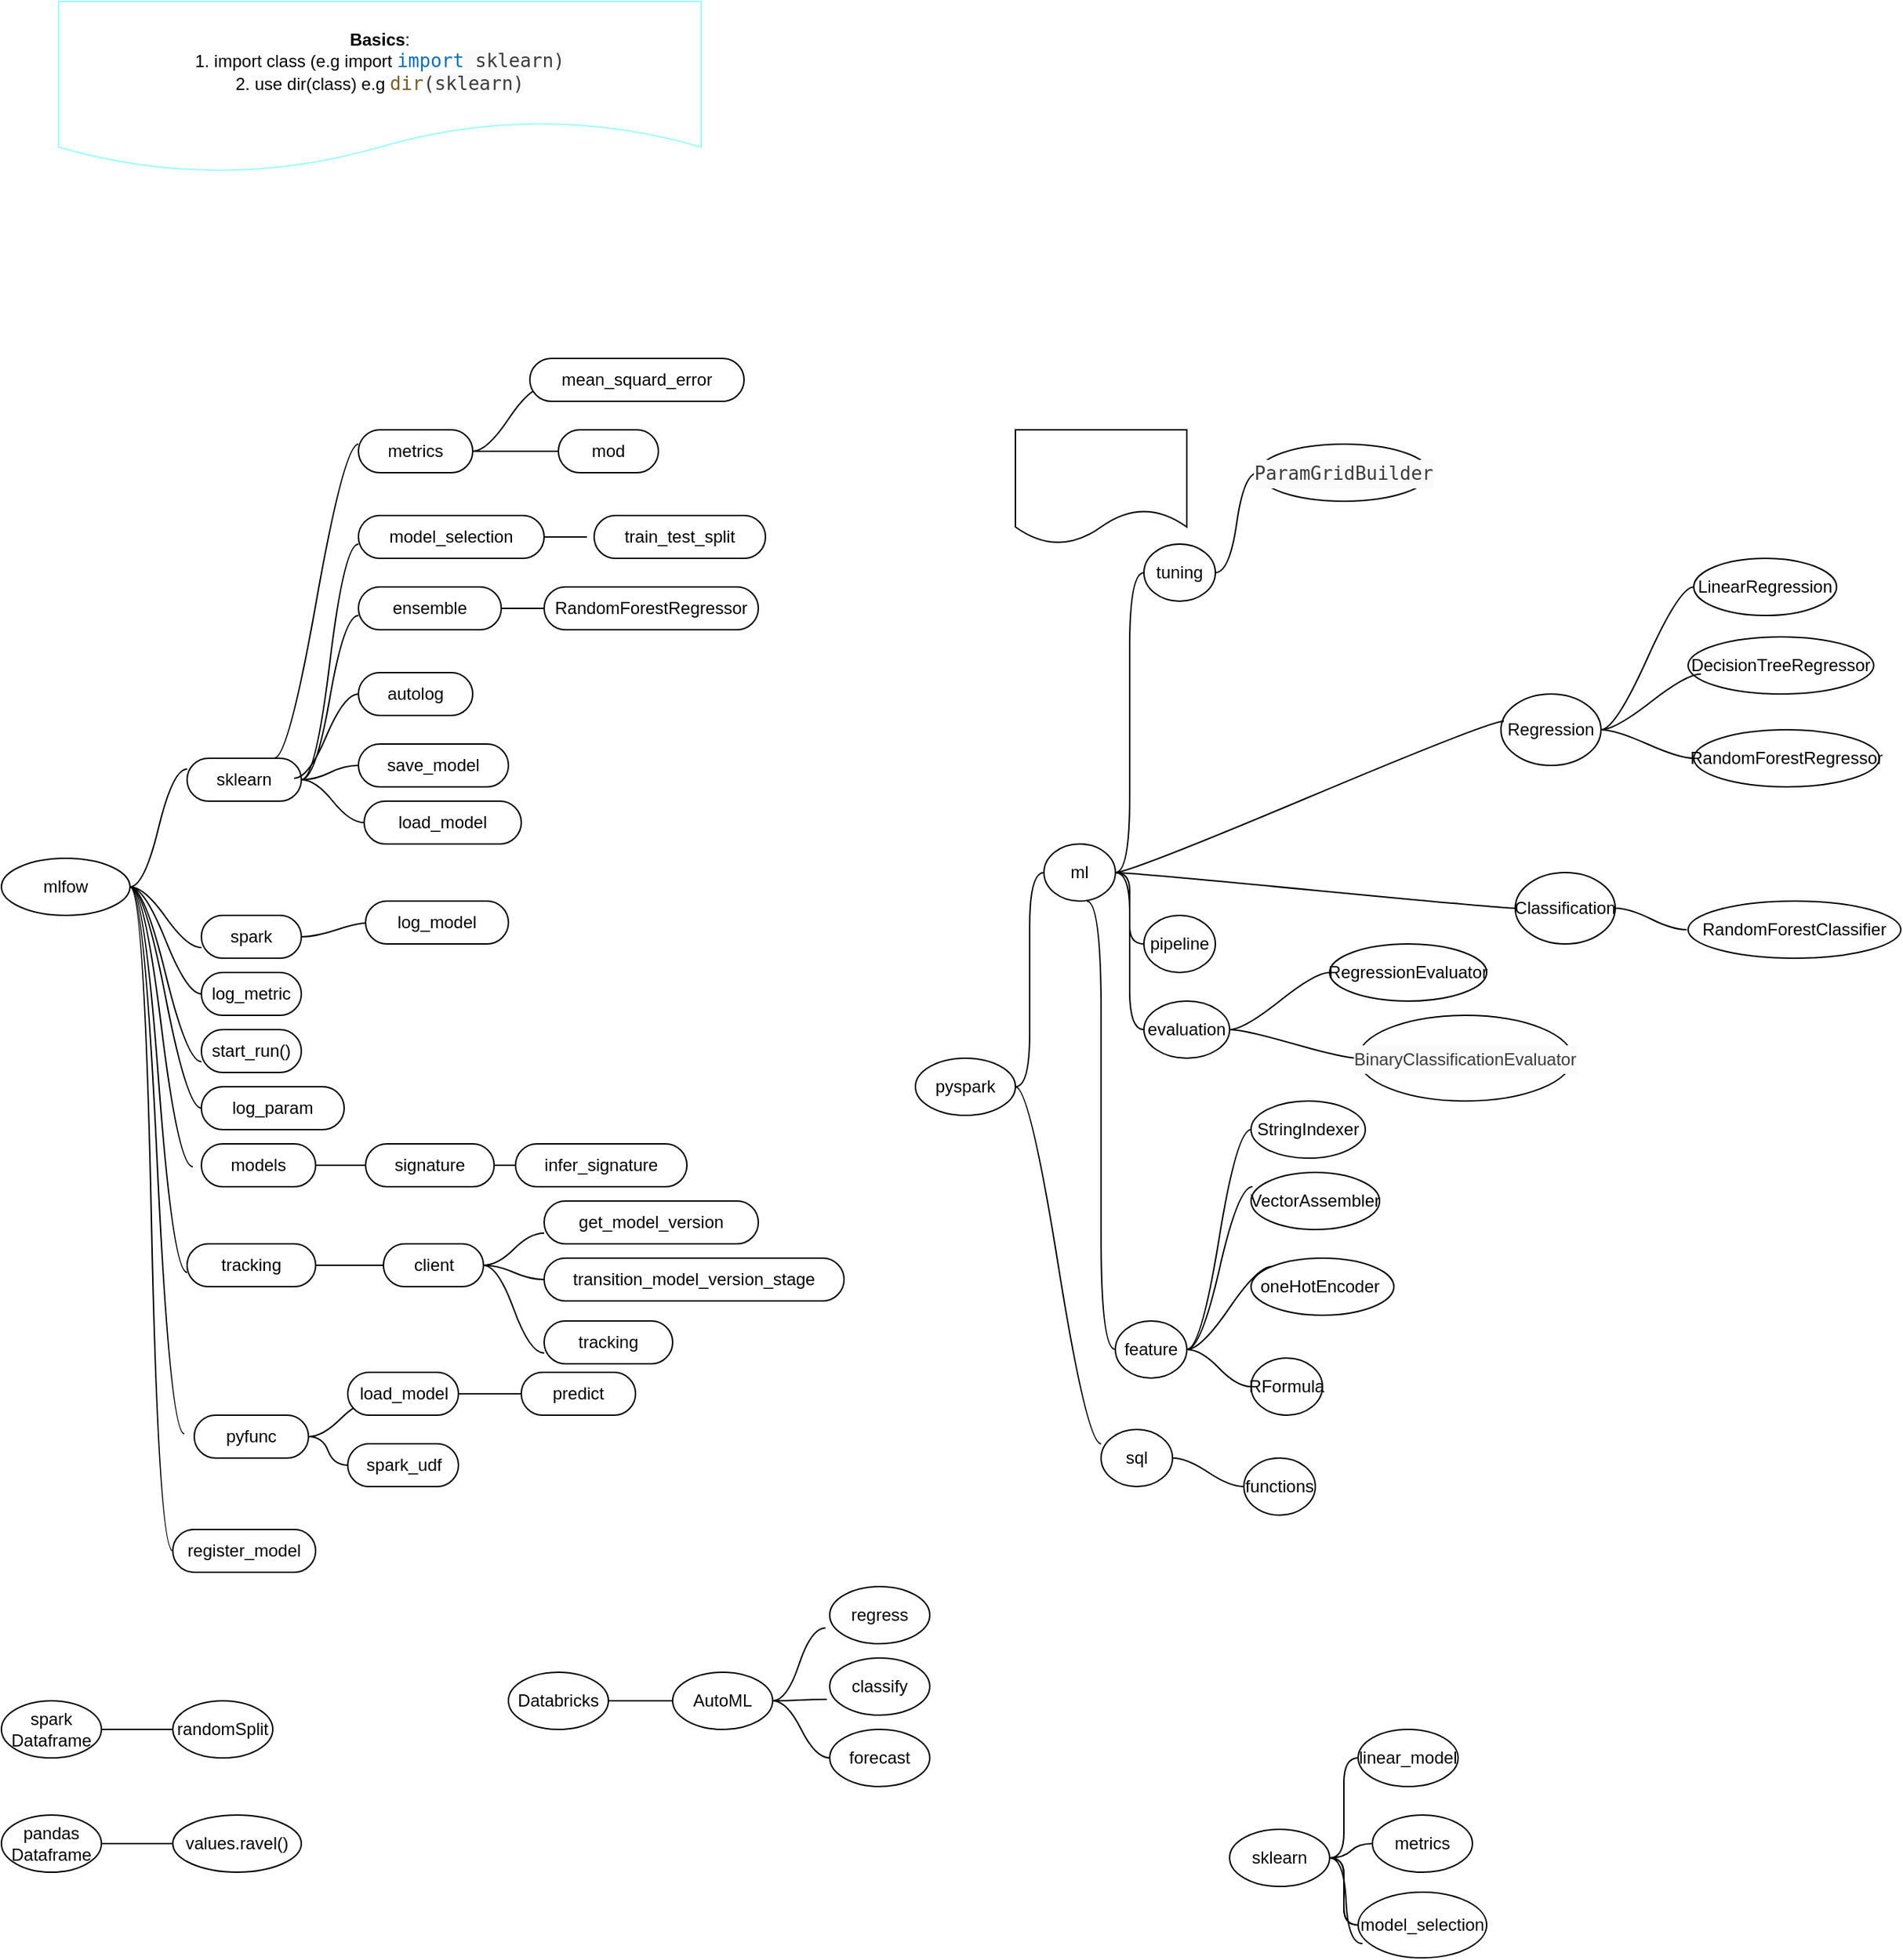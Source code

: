 <mxfile version="24.2.5" type="github">
  <diagram name="Page-1" id="h3Ex-trnske-ziVoPeD6">
    <mxGraphModel dx="1666" dy="1962" grid="1" gridSize="10" guides="1" tooltips="1" connect="1" arrows="1" fold="1" page="1" pageScale="1" pageWidth="827" pageHeight="1169" math="0" shadow="0">
      <root>
        <mxCell id="0" />
        <mxCell id="1" parent="0" />
        <mxCell id="7P88kNvmiWH-C6aZ5EoJ-1" style="edgeStyle=entityRelationEdgeStyle;rounded=0;orthogonalLoop=1;jettySize=auto;html=1;startArrow=none;endArrow=none;segment=10;curved=1;sourcePerimeterSpacing=0;targetPerimeterSpacing=0;entryX=0;entryY=0.75;entryDx=0;entryDy=0;" parent="1" source="7P88kNvmiWH-C6aZ5EoJ-7" target="7P88kNvmiWH-C6aZ5EoJ-13" edge="1">
          <mxGeometry relative="1" as="geometry" />
        </mxCell>
        <mxCell id="7P88kNvmiWH-C6aZ5EoJ-2" style="edgeStyle=entityRelationEdgeStyle;rounded=0;orthogonalLoop=1;jettySize=auto;html=1;startArrow=none;endArrow=none;segment=10;curved=1;sourcePerimeterSpacing=0;targetPerimeterSpacing=0;entryX=0;entryY=0.5;entryDx=0;entryDy=0;" parent="1" source="7P88kNvmiWH-C6aZ5EoJ-7" target="7P88kNvmiWH-C6aZ5EoJ-14" edge="1">
          <mxGeometry relative="1" as="geometry" />
        </mxCell>
        <mxCell id="7P88kNvmiWH-C6aZ5EoJ-3" style="edgeStyle=entityRelationEdgeStyle;rounded=0;orthogonalLoop=1;jettySize=auto;html=1;startArrow=none;endArrow=none;segment=10;curved=1;sourcePerimeterSpacing=0;targetPerimeterSpacing=0;entryX=0;entryY=0.75;entryDx=0;entryDy=0;" parent="1" source="7P88kNvmiWH-C6aZ5EoJ-7" target="7P88kNvmiWH-C6aZ5EoJ-15" edge="1">
          <mxGeometry relative="1" as="geometry" />
        </mxCell>
        <mxCell id="7P88kNvmiWH-C6aZ5EoJ-4" style="edgeStyle=entityRelationEdgeStyle;rounded=0;orthogonalLoop=1;jettySize=auto;html=1;startArrow=none;endArrow=none;segment=10;curved=1;sourcePerimeterSpacing=0;targetPerimeterSpacing=0;entryX=0;entryY=0.5;entryDx=0;entryDy=0;" parent="1" source="7P88kNvmiWH-C6aZ5EoJ-7" target="7P88kNvmiWH-C6aZ5EoJ-21" edge="1">
          <mxGeometry relative="1" as="geometry" />
        </mxCell>
        <mxCell id="7P88kNvmiWH-C6aZ5EoJ-5" style="edgeStyle=entityRelationEdgeStyle;rounded=0;orthogonalLoop=1;jettySize=auto;html=1;startArrow=none;endArrow=none;segment=10;curved=1;sourcePerimeterSpacing=0;targetPerimeterSpacing=0;" parent="1" source="7P88kNvmiWH-C6aZ5EoJ-7" edge="1">
          <mxGeometry relative="1" as="geometry">
            <mxPoint x="190" y="380" as="targetPoint" />
          </mxGeometry>
        </mxCell>
        <mxCell id="7P88kNvmiWH-C6aZ5EoJ-6" style="edgeStyle=entityRelationEdgeStyle;rounded=0;orthogonalLoop=1;jettySize=auto;html=1;startArrow=none;endArrow=none;segment=10;curved=1;sourcePerimeterSpacing=0;targetPerimeterSpacing=0;entryX=0;entryY=0.5;entryDx=0;entryDy=0;" parent="1" source="7P88kNvmiWH-C6aZ5EoJ-7" target="7P88kNvmiWH-C6aZ5EoJ-29" edge="1">
          <mxGeometry relative="1" as="geometry">
            <mxPoint x="180" y="580" as="targetPoint" />
          </mxGeometry>
        </mxCell>
        <mxCell id="7P88kNvmiWH-C6aZ5EoJ-7" value="mlfow" style="ellipse;whiteSpace=wrap;html=1;align=center;newEdgeStyle={&quot;edgeStyle&quot;:&quot;entityRelationEdgeStyle&quot;,&quot;startArrow&quot;:&quot;none&quot;,&quot;endArrow&quot;:&quot;none&quot;,&quot;segment&quot;:10,&quot;curved&quot;:1,&quot;sourcePerimeterSpacing&quot;:0,&quot;targetPerimeterSpacing&quot;:0};treeFolding=1;treeMoving=1;" parent="1" vertex="1">
          <mxGeometry x="60" y="90" width="90" height="40" as="geometry" />
        </mxCell>
        <mxCell id="7P88kNvmiWH-C6aZ5EoJ-8" style="edgeStyle=entityRelationEdgeStyle;rounded=0;orthogonalLoop=1;jettySize=auto;html=1;startArrow=none;endArrow=none;segment=10;curved=1;sourcePerimeterSpacing=0;targetPerimeterSpacing=0;entryX=0;entryY=0.5;entryDx=0;entryDy=0;" parent="1" source="7P88kNvmiWH-C6aZ5EoJ-10" target="7P88kNvmiWH-C6aZ5EoJ-18" edge="1">
          <mxGeometry relative="1" as="geometry" />
        </mxCell>
        <mxCell id="7P88kNvmiWH-C6aZ5EoJ-9" style="edgeStyle=entityRelationEdgeStyle;rounded=0;orthogonalLoop=1;jettySize=auto;html=1;startArrow=none;endArrow=none;segment=10;curved=1;sourcePerimeterSpacing=0;targetPerimeterSpacing=0;entryX=0;entryY=0.5;entryDx=0;entryDy=0;" parent="1" source="7P88kNvmiWH-C6aZ5EoJ-10" target="7P88kNvmiWH-C6aZ5EoJ-19" edge="1">
          <mxGeometry relative="1" as="geometry" />
        </mxCell>
        <mxCell id="5H0b3BQkEeJJ6dBelgvv-1" style="edgeStyle=entityRelationEdgeStyle;rounded=0;orthogonalLoop=1;jettySize=auto;html=1;startArrow=none;endArrow=none;segment=10;curved=1;sourcePerimeterSpacing=0;targetPerimeterSpacing=0;" edge="1" parent="1" source="7P88kNvmiWH-C6aZ5EoJ-10">
          <mxGeometry relative="1" as="geometry">
            <mxPoint x="310" y="-80" as="targetPoint" />
          </mxGeometry>
        </mxCell>
        <mxCell id="5H0b3BQkEeJJ6dBelgvv-3" style="edgeStyle=entityRelationEdgeStyle;rounded=0;orthogonalLoop=1;jettySize=auto;html=1;startArrow=none;endArrow=none;segment=10;curved=1;sourcePerimeterSpacing=0;targetPerimeterSpacing=0;" edge="1" parent="1" source="7P88kNvmiWH-C6aZ5EoJ-10">
          <mxGeometry relative="1" as="geometry">
            <mxPoint x="310" y="-130" as="targetPoint" />
          </mxGeometry>
        </mxCell>
        <mxCell id="5H0b3BQkEeJJ6dBelgvv-6" style="edgeStyle=entityRelationEdgeStyle;rounded=0;orthogonalLoop=1;jettySize=auto;html=1;startArrow=none;endArrow=none;segment=10;curved=1;sourcePerimeterSpacing=0;targetPerimeterSpacing=0;entryX=0;entryY=0.5;entryDx=0;entryDy=0;" edge="1" parent="1">
          <mxGeometry relative="1" as="geometry">
            <mxPoint x="251" y="20" as="sourcePoint" />
            <mxPoint x="310" y="-200" as="targetPoint" />
          </mxGeometry>
        </mxCell>
        <mxCell id="7P88kNvmiWH-C6aZ5EoJ-10" value="sklearn" style="whiteSpace=wrap;html=1;rounded=1;arcSize=50;align=center;verticalAlign=middle;strokeWidth=1;autosize=1;spacing=4;treeFolding=1;treeMoving=1;newEdgeStyle={&quot;edgeStyle&quot;:&quot;entityRelationEdgeStyle&quot;,&quot;startArrow&quot;:&quot;none&quot;,&quot;endArrow&quot;:&quot;none&quot;,&quot;segment&quot;:10,&quot;curved&quot;:1,&quot;sourcePerimeterSpacing&quot;:0,&quot;targetPerimeterSpacing&quot;:0};" parent="1" vertex="1" collapsed="1">
          <mxGeometry x="190" y="20" width="80" height="30" as="geometry" />
        </mxCell>
        <mxCell id="7P88kNvmiWH-C6aZ5EoJ-11" value="" style="edgeStyle=entityRelationEdgeStyle;startArrow=none;endArrow=none;segment=10;curved=1;sourcePerimeterSpacing=0;targetPerimeterSpacing=0;rounded=0;entryX=0;entryY=0.25;entryDx=0;entryDy=0;exitX=1;exitY=0.5;exitDx=0;exitDy=0;" parent="1" source="7P88kNvmiWH-C6aZ5EoJ-7" target="7P88kNvmiWH-C6aZ5EoJ-10" edge="1">
          <mxGeometry relative="1" as="geometry">
            <mxPoint x="160" y="100" as="sourcePoint" />
            <mxPoint x="80" y="40" as="targetPoint" />
            <Array as="points">
              <mxPoint x="140" y="100" />
              <mxPoint x="180" y="90" />
            </Array>
          </mxGeometry>
        </mxCell>
        <mxCell id="7P88kNvmiWH-C6aZ5EoJ-12" style="edgeStyle=entityRelationEdgeStyle;rounded=0;orthogonalLoop=1;jettySize=auto;html=1;startArrow=none;endArrow=none;segment=10;curved=1;sourcePerimeterSpacing=0;targetPerimeterSpacing=0;" parent="1" source="7P88kNvmiWH-C6aZ5EoJ-13" edge="1">
          <mxGeometry relative="1" as="geometry">
            <mxPoint x="320" y="135" as="targetPoint" />
          </mxGeometry>
        </mxCell>
        <mxCell id="7P88kNvmiWH-C6aZ5EoJ-13" value="spark" style="whiteSpace=wrap;html=1;rounded=1;arcSize=50;align=center;verticalAlign=middle;strokeWidth=1;autosize=1;spacing=4;treeFolding=1;treeMoving=1;newEdgeStyle={&quot;edgeStyle&quot;:&quot;entityRelationEdgeStyle&quot;,&quot;startArrow&quot;:&quot;none&quot;,&quot;endArrow&quot;:&quot;none&quot;,&quot;segment&quot;:10,&quot;curved&quot;:1,&quot;sourcePerimeterSpacing&quot;:0,&quot;targetPerimeterSpacing&quot;:0};" parent="1" vertex="1" collapsed="1">
          <mxGeometry x="200" y="130" width="70" height="30" as="geometry" />
        </mxCell>
        <mxCell id="7P88kNvmiWH-C6aZ5EoJ-14" value="log_metric" style="whiteSpace=wrap;html=1;rounded=1;arcSize=50;align=center;verticalAlign=middle;strokeWidth=1;autosize=1;spacing=4;treeFolding=1;treeMoving=1;newEdgeStyle={&quot;edgeStyle&quot;:&quot;entityRelationEdgeStyle&quot;,&quot;startArrow&quot;:&quot;none&quot;,&quot;endArrow&quot;:&quot;none&quot;,&quot;segment&quot;:10,&quot;curved&quot;:1,&quot;sourcePerimeterSpacing&quot;:0,&quot;targetPerimeterSpacing&quot;:0};" parent="1" vertex="1" collapsed="1">
          <mxGeometry x="200" y="170" width="70" height="30" as="geometry" />
        </mxCell>
        <mxCell id="7P88kNvmiWH-C6aZ5EoJ-15" value="start_run()" style="whiteSpace=wrap;html=1;rounded=1;arcSize=50;align=center;verticalAlign=middle;strokeWidth=1;autosize=1;spacing=4;treeFolding=1;treeMoving=1;newEdgeStyle={&quot;edgeStyle&quot;:&quot;entityRelationEdgeStyle&quot;,&quot;startArrow&quot;:&quot;none&quot;,&quot;endArrow&quot;:&quot;none&quot;,&quot;segment&quot;:10,&quot;curved&quot;:1,&quot;sourcePerimeterSpacing&quot;:0,&quot;targetPerimeterSpacing&quot;:0};" parent="1" vertex="1" collapsed="1">
          <mxGeometry x="200" y="210" width="70" height="30" as="geometry" />
        </mxCell>
        <mxCell id="7P88kNvmiWH-C6aZ5EoJ-16" value="autolog" style="whiteSpace=wrap;html=1;rounded=1;arcSize=50;align=center;verticalAlign=middle;strokeWidth=1;autosize=1;spacing=4;treeFolding=1;treeMoving=1;newEdgeStyle={&quot;edgeStyle&quot;:&quot;entityRelationEdgeStyle&quot;,&quot;startArrow&quot;:&quot;none&quot;,&quot;endArrow&quot;:&quot;none&quot;,&quot;segment&quot;:10,&quot;curved&quot;:1,&quot;sourcePerimeterSpacing&quot;:0,&quot;targetPerimeterSpacing&quot;:0};" parent="1" vertex="1">
          <mxGeometry x="310" y="-40" width="80" height="30" as="geometry" />
        </mxCell>
        <mxCell id="7P88kNvmiWH-C6aZ5EoJ-17" value="" style="edgeStyle=entityRelationEdgeStyle;startArrow=none;endArrow=none;segment=10;curved=1;sourcePerimeterSpacing=0;targetPerimeterSpacing=0;rounded=0;entryX=0;entryY=0.5;entryDx=0;entryDy=0;" parent="1" target="7P88kNvmiWH-C6aZ5EoJ-16" edge="1">
          <mxGeometry relative="1" as="geometry">
            <mxPoint x="265" y="34" as="sourcePoint" />
            <mxPoint x="290" y="-15" as="targetPoint" />
          </mxGeometry>
        </mxCell>
        <mxCell id="7P88kNvmiWH-C6aZ5EoJ-18" value="save_model" style="whiteSpace=wrap;html=1;rounded=1;arcSize=50;align=center;verticalAlign=middle;strokeWidth=1;autosize=1;spacing=4;treeFolding=1;treeMoving=1;newEdgeStyle={&quot;edgeStyle&quot;:&quot;entityRelationEdgeStyle&quot;,&quot;startArrow&quot;:&quot;none&quot;,&quot;endArrow&quot;:&quot;none&quot;,&quot;segment&quot;:10,&quot;curved&quot;:1,&quot;sourcePerimeterSpacing&quot;:0,&quot;targetPerimeterSpacing&quot;:0};" parent="1" vertex="1">
          <mxGeometry x="310" y="10" width="105" height="30" as="geometry" />
        </mxCell>
        <mxCell id="7P88kNvmiWH-C6aZ5EoJ-19" value="load_model" style="whiteSpace=wrap;html=1;rounded=1;arcSize=50;align=center;verticalAlign=middle;strokeWidth=1;autosize=1;spacing=4;treeFolding=1;treeMoving=1;newEdgeStyle={&quot;edgeStyle&quot;:&quot;entityRelationEdgeStyle&quot;,&quot;startArrow&quot;:&quot;none&quot;,&quot;endArrow&quot;:&quot;none&quot;,&quot;segment&quot;:10,&quot;curved&quot;:1,&quot;sourcePerimeterSpacing&quot;:0,&quot;targetPerimeterSpacing&quot;:0};" parent="1" vertex="1">
          <mxGeometry x="314" y="50" width="110" height="30" as="geometry" />
        </mxCell>
        <mxCell id="7P88kNvmiWH-C6aZ5EoJ-20" value="log_model" style="whiteSpace=wrap;html=1;rounded=1;arcSize=50;align=center;verticalAlign=middle;strokeWidth=1;autosize=1;spacing=4;treeFolding=1;treeMoving=1;newEdgeStyle={&quot;edgeStyle&quot;:&quot;entityRelationEdgeStyle&quot;,&quot;startArrow&quot;:&quot;none&quot;,&quot;endArrow&quot;:&quot;none&quot;,&quot;segment&quot;:10,&quot;curved&quot;:1,&quot;sourcePerimeterSpacing&quot;:0,&quot;targetPerimeterSpacing&quot;:0};" parent="1" vertex="1">
          <mxGeometry x="315" y="120" width="100" height="30" as="geometry" />
        </mxCell>
        <mxCell id="7P88kNvmiWH-C6aZ5EoJ-21" value="log_param" style="whiteSpace=wrap;html=1;rounded=1;arcSize=50;align=center;verticalAlign=middle;strokeWidth=1;autosize=1;spacing=4;treeFolding=1;treeMoving=1;newEdgeStyle={&quot;edgeStyle&quot;:&quot;entityRelationEdgeStyle&quot;,&quot;startArrow&quot;:&quot;none&quot;,&quot;endArrow&quot;:&quot;none&quot;,&quot;segment&quot;:10,&quot;curved&quot;:1,&quot;sourcePerimeterSpacing&quot;:0,&quot;targetPerimeterSpacing&quot;:0};" parent="1" vertex="1" collapsed="1">
          <mxGeometry x="200" y="250" width="100" height="30" as="geometry" />
        </mxCell>
        <mxCell id="7P88kNvmiWH-C6aZ5EoJ-22" value="" style="edgeStyle=entityRelationEdgeStyle;rounded=0;orthogonalLoop=1;jettySize=auto;html=1;startArrow=none;endArrow=none;segment=10;curved=1;sourcePerimeterSpacing=0;targetPerimeterSpacing=0;" parent="1" source="7P88kNvmiWH-C6aZ5EoJ-23" target="7P88kNvmiWH-C6aZ5EoJ-31" edge="1">
          <mxGeometry relative="1" as="geometry" />
        </mxCell>
        <mxCell id="7P88kNvmiWH-C6aZ5EoJ-23" value="models" style="whiteSpace=wrap;html=1;rounded=1;arcSize=50;align=center;verticalAlign=middle;strokeWidth=1;autosize=1;spacing=4;treeFolding=1;treeMoving=1;newEdgeStyle={&quot;edgeStyle&quot;:&quot;entityRelationEdgeStyle&quot;,&quot;startArrow&quot;:&quot;none&quot;,&quot;endArrow&quot;:&quot;none&quot;,&quot;segment&quot;:10,&quot;curved&quot;:1,&quot;sourcePerimeterSpacing&quot;:0,&quot;targetPerimeterSpacing&quot;:0};" parent="1" vertex="1" collapsed="1">
          <mxGeometry x="200" y="290" width="80" height="30" as="geometry" />
        </mxCell>
        <mxCell id="7P88kNvmiWH-C6aZ5EoJ-24" style="edgeStyle=entityRelationEdgeStyle;rounded=0;orthogonalLoop=1;jettySize=auto;html=1;startArrow=none;endArrow=none;segment=10;curved=1;sourcePerimeterSpacing=0;targetPerimeterSpacing=0;" parent="1" source="7P88kNvmiWH-C6aZ5EoJ-25" target="7P88kNvmiWH-C6aZ5EoJ-36" edge="1">
          <mxGeometry relative="1" as="geometry" />
        </mxCell>
        <mxCell id="7P88kNvmiWH-C6aZ5EoJ-25" value="tracking" style="whiteSpace=wrap;html=1;rounded=1;arcSize=50;align=center;verticalAlign=middle;strokeWidth=1;autosize=1;spacing=4;treeFolding=1;treeMoving=1;newEdgeStyle={&quot;edgeStyle&quot;:&quot;entityRelationEdgeStyle&quot;,&quot;startArrow&quot;:&quot;none&quot;,&quot;endArrow&quot;:&quot;none&quot;,&quot;segment&quot;:10,&quot;curved&quot;:1,&quot;sourcePerimeterSpacing&quot;:0,&quot;targetPerimeterSpacing&quot;:0};" parent="1" vertex="1" collapsed="1">
          <mxGeometry x="190" y="360" width="90" height="30" as="geometry" />
        </mxCell>
        <mxCell id="7P88kNvmiWH-C6aZ5EoJ-26" style="edgeStyle=entityRelationEdgeStyle;rounded=0;orthogonalLoop=1;jettySize=auto;html=1;startArrow=none;endArrow=none;segment=10;curved=1;sourcePerimeterSpacing=0;targetPerimeterSpacing=0;" parent="1" source="7P88kNvmiWH-C6aZ5EoJ-28" edge="1">
          <mxGeometry relative="1" as="geometry">
            <mxPoint x="320" y="470" as="targetPoint" />
          </mxGeometry>
        </mxCell>
        <mxCell id="7P88kNvmiWH-C6aZ5EoJ-27" style="edgeStyle=entityRelationEdgeStyle;rounded=0;orthogonalLoop=1;jettySize=auto;html=1;startArrow=none;endArrow=none;segment=10;curved=1;sourcePerimeterSpacing=0;targetPerimeterSpacing=0;" parent="1" source="7P88kNvmiWH-C6aZ5EoJ-28" target="7P88kNvmiWH-C6aZ5EoJ-42" edge="1">
          <mxGeometry relative="1" as="geometry" />
        </mxCell>
        <mxCell id="7P88kNvmiWH-C6aZ5EoJ-28" value="pyfunc" style="whiteSpace=wrap;html=1;rounded=1;arcSize=50;align=center;verticalAlign=middle;strokeWidth=1;autosize=1;spacing=4;treeFolding=1;treeMoving=1;newEdgeStyle={&quot;edgeStyle&quot;:&quot;entityRelationEdgeStyle&quot;,&quot;startArrow&quot;:&quot;none&quot;,&quot;endArrow&quot;:&quot;none&quot;,&quot;segment&quot;:10,&quot;curved&quot;:1,&quot;sourcePerimeterSpacing&quot;:0,&quot;targetPerimeterSpacing&quot;:0};" parent="1" vertex="1" collapsed="1">
          <mxGeometry x="195" y="480" width="80" height="30" as="geometry" />
        </mxCell>
        <mxCell id="7P88kNvmiWH-C6aZ5EoJ-29" value="register_model" style="whiteSpace=wrap;html=1;rounded=1;arcSize=50;align=center;verticalAlign=middle;strokeWidth=1;autosize=1;spacing=4;treeFolding=1;treeMoving=1;newEdgeStyle={&quot;edgeStyle&quot;:&quot;entityRelationEdgeStyle&quot;,&quot;startArrow&quot;:&quot;none&quot;,&quot;endArrow&quot;:&quot;none&quot;,&quot;segment&quot;:10,&quot;curved&quot;:1,&quot;sourcePerimeterSpacing&quot;:0,&quot;targetPerimeterSpacing&quot;:0};" parent="1" vertex="1" collapsed="1">
          <mxGeometry x="180" y="560" width="100" height="30" as="geometry" />
        </mxCell>
        <mxCell id="7P88kNvmiWH-C6aZ5EoJ-30" value="" style="edgeStyle=entityRelationEdgeStyle;rounded=0;orthogonalLoop=1;jettySize=auto;html=1;startArrow=none;endArrow=none;segment=10;curved=1;sourcePerimeterSpacing=0;targetPerimeterSpacing=0;" parent="1" source="7P88kNvmiWH-C6aZ5EoJ-31" target="7P88kNvmiWH-C6aZ5EoJ-32" edge="1">
          <mxGeometry relative="1" as="geometry" />
        </mxCell>
        <mxCell id="7P88kNvmiWH-C6aZ5EoJ-31" value="signature" style="whiteSpace=wrap;html=1;rounded=1;arcSize=50;align=center;verticalAlign=middle;strokeWidth=1;autosize=1;spacing=4;treeFolding=1;treeMoving=1;newEdgeStyle={&quot;edgeStyle&quot;:&quot;entityRelationEdgeStyle&quot;,&quot;startArrow&quot;:&quot;none&quot;,&quot;endArrow&quot;:&quot;none&quot;,&quot;segment&quot;:10,&quot;curved&quot;:1,&quot;sourcePerimeterSpacing&quot;:0,&quot;targetPerimeterSpacing&quot;:0};" parent="1" vertex="1" collapsed="1">
          <mxGeometry x="315" y="290" width="90" height="30" as="geometry" />
        </mxCell>
        <mxCell id="7P88kNvmiWH-C6aZ5EoJ-32" value="infer_signature" style="whiteSpace=wrap;html=1;rounded=1;arcSize=50;align=center;verticalAlign=middle;strokeWidth=1;autosize=1;spacing=4;treeFolding=1;treeMoving=1;newEdgeStyle={&quot;edgeStyle&quot;:&quot;entityRelationEdgeStyle&quot;,&quot;startArrow&quot;:&quot;none&quot;,&quot;endArrow&quot;:&quot;none&quot;,&quot;segment&quot;:10,&quot;curved&quot;:1,&quot;sourcePerimeterSpacing&quot;:0,&quot;targetPerimeterSpacing&quot;:0};" parent="1" vertex="1" collapsed="1">
          <mxGeometry x="420" y="290" width="120" height="30" as="geometry" />
        </mxCell>
        <mxCell id="7P88kNvmiWH-C6aZ5EoJ-33" style="edgeStyle=entityRelationEdgeStyle;rounded=0;orthogonalLoop=1;jettySize=auto;html=1;startArrow=none;endArrow=none;segment=10;curved=1;sourcePerimeterSpacing=0;targetPerimeterSpacing=0;entryX=0;entryY=0.75;entryDx=0;entryDy=0;" parent="1" source="7P88kNvmiWH-C6aZ5EoJ-36" target="7P88kNvmiWH-C6aZ5EoJ-37" edge="1">
          <mxGeometry relative="1" as="geometry" />
        </mxCell>
        <mxCell id="7P88kNvmiWH-C6aZ5EoJ-34" value="" style="edgeStyle=entityRelationEdgeStyle;rounded=0;orthogonalLoop=1;jettySize=auto;html=1;startArrow=none;endArrow=none;segment=10;curved=1;sourcePerimeterSpacing=0;targetPerimeterSpacing=0;" parent="1" source="7P88kNvmiWH-C6aZ5EoJ-36" target="7P88kNvmiWH-C6aZ5EoJ-39" edge="1">
          <mxGeometry relative="1" as="geometry" />
        </mxCell>
        <mxCell id="7P88kNvmiWH-C6aZ5EoJ-35" style="edgeStyle=entityRelationEdgeStyle;rounded=0;orthogonalLoop=1;jettySize=auto;html=1;startArrow=none;endArrow=none;segment=10;curved=1;sourcePerimeterSpacing=0;targetPerimeterSpacing=0;entryX=0;entryY=0.75;entryDx=0;entryDy=0;" parent="1" source="7P88kNvmiWH-C6aZ5EoJ-36" target="7P88kNvmiWH-C6aZ5EoJ-38" edge="1">
          <mxGeometry relative="1" as="geometry" />
        </mxCell>
        <mxCell id="7P88kNvmiWH-C6aZ5EoJ-36" value="client" style="whiteSpace=wrap;html=1;rounded=1;arcSize=50;align=center;verticalAlign=middle;strokeWidth=1;autosize=1;spacing=4;treeFolding=1;treeMoving=1;newEdgeStyle={&quot;edgeStyle&quot;:&quot;entityRelationEdgeStyle&quot;,&quot;startArrow&quot;:&quot;none&quot;,&quot;endArrow&quot;:&quot;none&quot;,&quot;segment&quot;:10,&quot;curved&quot;:1,&quot;sourcePerimeterSpacing&quot;:0,&quot;targetPerimeterSpacing&quot;:0};" parent="1" vertex="1" collapsed="1">
          <mxGeometry x="327.5" y="360" width="70" height="30" as="geometry" />
        </mxCell>
        <mxCell id="7P88kNvmiWH-C6aZ5EoJ-37" value="get_model_version" style="whiteSpace=wrap;html=1;rounded=1;arcSize=50;align=center;verticalAlign=middle;strokeWidth=1;autosize=1;spacing=4;treeFolding=1;treeMoving=1;newEdgeStyle={&quot;edgeStyle&quot;:&quot;entityRelationEdgeStyle&quot;,&quot;startArrow&quot;:&quot;none&quot;,&quot;endArrow&quot;:&quot;none&quot;,&quot;segment&quot;:10,&quot;curved&quot;:1,&quot;sourcePerimeterSpacing&quot;:0,&quot;targetPerimeterSpacing&quot;:0};" parent="1" vertex="1" collapsed="1">
          <mxGeometry x="440" y="330" width="150" height="30" as="geometry" />
        </mxCell>
        <mxCell id="7P88kNvmiWH-C6aZ5EoJ-38" value="tracking" style="whiteSpace=wrap;html=1;rounded=1;arcSize=50;align=center;verticalAlign=middle;strokeWidth=1;autosize=1;spacing=4;treeFolding=1;treeMoving=1;newEdgeStyle={&quot;edgeStyle&quot;:&quot;entityRelationEdgeStyle&quot;,&quot;startArrow&quot;:&quot;none&quot;,&quot;endArrow&quot;:&quot;none&quot;,&quot;segment&quot;:10,&quot;curved&quot;:1,&quot;sourcePerimeterSpacing&quot;:0,&quot;targetPerimeterSpacing&quot;:0};" parent="1" vertex="1" collapsed="1">
          <mxGeometry x="440" y="414" width="90" height="30" as="geometry" />
        </mxCell>
        <mxCell id="7P88kNvmiWH-C6aZ5EoJ-39" value="transition_model_version_stage" style="whiteSpace=wrap;html=1;rounded=1;arcSize=50;align=center;verticalAlign=middle;strokeWidth=1;autosize=1;spacing=4;treeFolding=1;treeMoving=1;newEdgeStyle={&quot;edgeStyle&quot;:&quot;entityRelationEdgeStyle&quot;,&quot;startArrow&quot;:&quot;none&quot;,&quot;endArrow&quot;:&quot;none&quot;,&quot;segment&quot;:10,&quot;curved&quot;:1,&quot;sourcePerimeterSpacing&quot;:0,&quot;targetPerimeterSpacing&quot;:0};" parent="1" vertex="1" collapsed="1">
          <mxGeometry x="440" y="370" width="210" height="30" as="geometry" />
        </mxCell>
        <mxCell id="7P88kNvmiWH-C6aZ5EoJ-40" style="edgeStyle=entityRelationEdgeStyle;rounded=0;orthogonalLoop=1;jettySize=auto;html=1;startArrow=none;endArrow=none;segment=10;curved=1;sourcePerimeterSpacing=0;targetPerimeterSpacing=0;entryX=0;entryY=0.5;entryDx=0;entryDy=0;" parent="1" source="7P88kNvmiWH-C6aZ5EoJ-41" target="7P88kNvmiWH-C6aZ5EoJ-43" edge="1">
          <mxGeometry relative="1" as="geometry" />
        </mxCell>
        <mxCell id="7P88kNvmiWH-C6aZ5EoJ-41" value="load_model" style="whiteSpace=wrap;html=1;rounded=1;arcSize=50;align=center;verticalAlign=middle;strokeWidth=1;autosize=1;spacing=4;treeFolding=1;treeMoving=1;newEdgeStyle={&quot;edgeStyle&quot;:&quot;entityRelationEdgeStyle&quot;,&quot;startArrow&quot;:&quot;none&quot;,&quot;endArrow&quot;:&quot;none&quot;,&quot;segment&quot;:10,&quot;curved&quot;:1,&quot;sourcePerimeterSpacing&quot;:0,&quot;targetPerimeterSpacing&quot;:0};" parent="1" vertex="1" collapsed="1">
          <mxGeometry x="302.5" y="450" width="77.5" height="30" as="geometry" />
        </mxCell>
        <mxCell id="7P88kNvmiWH-C6aZ5EoJ-42" value="spark_udf" style="whiteSpace=wrap;html=1;rounded=1;arcSize=50;align=center;verticalAlign=middle;strokeWidth=1;autosize=1;spacing=4;treeFolding=1;treeMoving=1;newEdgeStyle={&quot;edgeStyle&quot;:&quot;entityRelationEdgeStyle&quot;,&quot;startArrow&quot;:&quot;none&quot;,&quot;endArrow&quot;:&quot;none&quot;,&quot;segment&quot;:10,&quot;curved&quot;:1,&quot;sourcePerimeterSpacing&quot;:0,&quot;targetPerimeterSpacing&quot;:0};" parent="1" vertex="1" collapsed="1">
          <mxGeometry x="302.5" y="500" width="77.5" height="30" as="geometry" />
        </mxCell>
        <mxCell id="7P88kNvmiWH-C6aZ5EoJ-43" value="predict" style="whiteSpace=wrap;html=1;rounded=1;arcSize=50;align=center;verticalAlign=middle;strokeWidth=1;autosize=1;spacing=4;treeFolding=1;treeMoving=1;newEdgeStyle={&quot;edgeStyle&quot;:&quot;entityRelationEdgeStyle&quot;,&quot;startArrow&quot;:&quot;none&quot;,&quot;endArrow&quot;:&quot;none&quot;,&quot;segment&quot;:10,&quot;curved&quot;:1,&quot;sourcePerimeterSpacing&quot;:0,&quot;targetPerimeterSpacing&quot;:0};" parent="1" vertex="1" collapsed="1">
          <mxGeometry x="424" y="450" width="80" height="30" as="geometry" />
        </mxCell>
        <mxCell id="7P88kNvmiWH-C6aZ5EoJ-44" style="edgeStyle=entityRelationEdgeStyle;rounded=0;orthogonalLoop=1;jettySize=auto;html=1;startArrow=none;endArrow=none;segment=10;curved=1;sourcePerimeterSpacing=0;targetPerimeterSpacing=0;entryX=-0.075;entryY=0.533;entryDx=0;entryDy=0;entryPerimeter=0;" parent="1" source="7P88kNvmiWH-C6aZ5EoJ-7" target="7P88kNvmiWH-C6aZ5EoJ-23" edge="1">
          <mxGeometry relative="1" as="geometry" />
        </mxCell>
        <mxCell id="7P88kNvmiWH-C6aZ5EoJ-45" style="edgeStyle=entityRelationEdgeStyle;rounded=0;orthogonalLoop=1;jettySize=auto;html=1;startArrow=none;endArrow=none;segment=10;curved=1;sourcePerimeterSpacing=0;targetPerimeterSpacing=0;" parent="1" source="7P88kNvmiWH-C6aZ5EoJ-7" edge="1">
          <mxGeometry relative="1" as="geometry">
            <mxPoint x="188" y="493" as="targetPoint" />
          </mxGeometry>
        </mxCell>
        <mxCell id="7P88kNvmiWH-C6aZ5EoJ-46" style="edgeStyle=entityRelationEdgeStyle;rounded=0;orthogonalLoop=1;jettySize=auto;html=1;startArrow=none;endArrow=none;segment=10;curved=1;sourcePerimeterSpacing=0;targetPerimeterSpacing=0;" parent="1" source="7P88kNvmiWH-C6aZ5EoJ-47" edge="1">
          <mxGeometry relative="1" as="geometry">
            <mxPoint x="790" y="100" as="targetPoint" />
          </mxGeometry>
        </mxCell>
        <mxCell id="5H0b3BQkEeJJ6dBelgvv-16" style="edgeStyle=entityRelationEdgeStyle;rounded=0;orthogonalLoop=1;jettySize=auto;html=1;startArrow=none;endArrow=none;segment=10;curved=1;sourcePerimeterSpacing=0;targetPerimeterSpacing=0;" edge="1" parent="1" source="7P88kNvmiWH-C6aZ5EoJ-47">
          <mxGeometry relative="1" as="geometry">
            <mxPoint x="830" y="500" as="targetPoint" />
          </mxGeometry>
        </mxCell>
        <mxCell id="7P88kNvmiWH-C6aZ5EoJ-47" value="pyspark" style="ellipse;whiteSpace=wrap;html=1;align=center;newEdgeStyle={&quot;edgeStyle&quot;:&quot;entityRelationEdgeStyle&quot;,&quot;startArrow&quot;:&quot;none&quot;,&quot;endArrow&quot;:&quot;none&quot;,&quot;segment&quot;:10,&quot;curved&quot;:1,&quot;sourcePerimeterSpacing&quot;:0,&quot;targetPerimeterSpacing&quot;:0};treeFolding=1;treeMoving=1;" parent="1" vertex="1">
          <mxGeometry x="700" y="230" width="70" height="40" as="geometry" />
        </mxCell>
        <mxCell id="7P88kNvmiWH-C6aZ5EoJ-48" style="edgeStyle=entityRelationEdgeStyle;rounded=0;orthogonalLoop=1;jettySize=auto;html=1;startArrow=none;endArrow=none;segment=10;curved=1;sourcePerimeterSpacing=0;targetPerimeterSpacing=0;entryX=0;entryY=0.5;entryDx=0;entryDy=0;" parent="1" source="7P88kNvmiWH-C6aZ5EoJ-50" target="7P88kNvmiWH-C6aZ5EoJ-55" edge="1">
          <mxGeometry relative="1" as="geometry" />
        </mxCell>
        <mxCell id="7P88kNvmiWH-C6aZ5EoJ-49" style="edgeStyle=entityRelationEdgeStyle;rounded=0;orthogonalLoop=1;jettySize=auto;html=1;startArrow=none;endArrow=none;segment=10;curved=1;sourcePerimeterSpacing=0;targetPerimeterSpacing=0;entryX=0;entryY=0.5;entryDx=0;entryDy=0;" parent="1" source="7P88kNvmiWH-C6aZ5EoJ-50" target="7P88kNvmiWH-C6aZ5EoJ-59" edge="1">
          <mxGeometry relative="1" as="geometry" />
        </mxCell>
        <mxCell id="ySJ-IMLDxhqr3d4jHMNb-1" style="edgeStyle=entityRelationEdgeStyle;rounded=0;orthogonalLoop=1;jettySize=auto;html=1;startArrow=none;endArrow=none;segment=10;curved=1;sourcePerimeterSpacing=0;targetPerimeterSpacing=0;entryX=0;entryY=0.5;entryDx=0;entryDy=0;" parent="1" source="7P88kNvmiWH-C6aZ5EoJ-50" target="dcYECCP5GREaTpaQ2Nn9-8" edge="1">
          <mxGeometry relative="1" as="geometry" />
        </mxCell>
        <mxCell id="aDJqgAps5-d1Rc6qUtpO-1" style="edgeStyle=entityRelationEdgeStyle;rounded=0;orthogonalLoop=1;jettySize=auto;html=1;startArrow=none;endArrow=none;segment=10;curved=1;sourcePerimeterSpacing=0;targetPerimeterSpacing=0;entryX=0;entryY=0.5;entryDx=0;entryDy=0;" parent="1" source="7P88kNvmiWH-C6aZ5EoJ-50" target="aDJqgAps5-d1Rc6qUtpO-2" edge="1">
          <mxGeometry relative="1" as="geometry">
            <mxPoint x="1120" y="110" as="targetPoint" />
          </mxGeometry>
        </mxCell>
        <mxCell id="7P88kNvmiWH-C6aZ5EoJ-50" value="ml" style="ellipse;whiteSpace=wrap;html=1;align=center;newEdgeStyle={&quot;edgeStyle&quot;:&quot;entityRelationEdgeStyle&quot;,&quot;startArrow&quot;:&quot;none&quot;,&quot;endArrow&quot;:&quot;none&quot;,&quot;segment&quot;:10,&quot;curved&quot;:1,&quot;sourcePerimeterSpacing&quot;:0,&quot;targetPerimeterSpacing&quot;:0};treeFolding=1;treeMoving=1;" parent="1" vertex="1" collapsed="1">
          <mxGeometry x="790" y="80" width="50" height="40" as="geometry" />
        </mxCell>
        <mxCell id="7P88kNvmiWH-C6aZ5EoJ-51" style="edgeStyle=entityRelationEdgeStyle;rounded=0;orthogonalLoop=1;jettySize=auto;html=1;startArrow=none;endArrow=none;segment=10;curved=1;sourcePerimeterSpacing=0;targetPerimeterSpacing=0;entryX=0;entryY=0.5;entryDx=0;entryDy=0;" parent="1" source="7P88kNvmiWH-C6aZ5EoJ-53" target="7P88kNvmiWH-C6aZ5EoJ-60" edge="1">
          <mxGeometry relative="1" as="geometry" />
        </mxCell>
        <mxCell id="7P88kNvmiWH-C6aZ5EoJ-52" style="edgeStyle=entityRelationEdgeStyle;rounded=0;orthogonalLoop=1;jettySize=auto;html=1;startArrow=none;endArrow=none;segment=10;curved=1;sourcePerimeterSpacing=0;targetPerimeterSpacing=0;" parent="1" source="7P88kNvmiWH-C6aZ5EoJ-53" target="7P88kNvmiWH-C6aZ5EoJ-62" edge="1">
          <mxGeometry relative="1" as="geometry" />
        </mxCell>
        <mxCell id="7P88kNvmiWH-C6aZ5EoJ-53" value="Regression" style="ellipse;whiteSpace=wrap;html=1;align=center;newEdgeStyle={&quot;edgeStyle&quot;:&quot;entityRelationEdgeStyle&quot;,&quot;startArrow&quot;:&quot;none&quot;,&quot;endArrow&quot;:&quot;none&quot;,&quot;segment&quot;:10,&quot;curved&quot;:1,&quot;sourcePerimeterSpacing&quot;:0,&quot;targetPerimeterSpacing&quot;:0};treeFolding=1;treeMoving=1;" parent="1" vertex="1" collapsed="1">
          <mxGeometry x="1110" y="-25" width="70" height="50" as="geometry" />
        </mxCell>
        <mxCell id="7P88kNvmiWH-C6aZ5EoJ-55" value="pipeline" style="ellipse;whiteSpace=wrap;html=1;align=center;newEdgeStyle={&quot;edgeStyle&quot;:&quot;entityRelationEdgeStyle&quot;,&quot;startArrow&quot;:&quot;none&quot;,&quot;endArrow&quot;:&quot;none&quot;,&quot;segment&quot;:10,&quot;curved&quot;:1,&quot;sourcePerimeterSpacing&quot;:0,&quot;targetPerimeterSpacing&quot;:0};treeFolding=1;treeMoving=1;" parent="1" vertex="1" collapsed="1">
          <mxGeometry x="860" y="130" width="50" height="40" as="geometry" />
        </mxCell>
        <mxCell id="7P88kNvmiWH-C6aZ5EoJ-56" style="edgeStyle=entityRelationEdgeStyle;rounded=0;orthogonalLoop=1;jettySize=auto;html=1;startArrow=none;endArrow=none;segment=10;curved=1;sourcePerimeterSpacing=0;targetPerimeterSpacing=0;entryX=0;entryY=0.5;entryDx=0;entryDy=0;" parent="1" source="7P88kNvmiWH-C6aZ5EoJ-57" target="7P88kNvmiWH-C6aZ5EoJ-64" edge="1">
          <mxGeometry relative="1" as="geometry" />
        </mxCell>
        <mxCell id="dcYECCP5GREaTpaQ2Nn9-5" style="edgeStyle=entityRelationEdgeStyle;rounded=0;orthogonalLoop=1;jettySize=auto;html=1;startArrow=none;endArrow=none;segment=10;curved=1;sourcePerimeterSpacing=0;targetPerimeterSpacing=0;entryX=0;entryY=0.5;entryDx=0;entryDy=0;" parent="1" source="7P88kNvmiWH-C6aZ5EoJ-57" target="dcYECCP5GREaTpaQ2Nn9-2" edge="1">
          <mxGeometry relative="1" as="geometry" />
        </mxCell>
        <mxCell id="dcYECCP5GREaTpaQ2Nn9-7" style="edgeStyle=entityRelationEdgeStyle;rounded=0;orthogonalLoop=1;jettySize=auto;html=1;startArrow=none;endArrow=none;segment=10;curved=1;sourcePerimeterSpacing=0;targetPerimeterSpacing=0;entryX=0;entryY=0;entryDx=0;entryDy=0;" parent="1" source="7P88kNvmiWH-C6aZ5EoJ-57" target="dcYECCP5GREaTpaQ2Nn9-4" edge="1">
          <mxGeometry relative="1" as="geometry" />
        </mxCell>
        <mxCell id="7P88kNvmiWH-C6aZ5EoJ-57" value="feature" style="ellipse;whiteSpace=wrap;html=1;align=center;newEdgeStyle={&quot;edgeStyle&quot;:&quot;entityRelationEdgeStyle&quot;,&quot;startArrow&quot;:&quot;none&quot;,&quot;endArrow&quot;:&quot;none&quot;,&quot;segment&quot;:10,&quot;curved&quot;:1,&quot;sourcePerimeterSpacing&quot;:0,&quot;targetPerimeterSpacing&quot;:0};treeFolding=1;treeMoving=1;" parent="1" vertex="1" collapsed="1">
          <mxGeometry x="840" y="414" width="50" height="40" as="geometry" />
        </mxCell>
        <mxCell id="7P88kNvmiWH-C6aZ5EoJ-58" style="edgeStyle=entityRelationEdgeStyle;rounded=0;orthogonalLoop=1;jettySize=auto;html=1;startArrow=none;endArrow=none;segment=10;curved=1;sourcePerimeterSpacing=0;targetPerimeterSpacing=0;entryX=0;entryY=0.5;entryDx=0;entryDy=0;" parent="1" source="7P88kNvmiWH-C6aZ5EoJ-59" target="7P88kNvmiWH-C6aZ5EoJ-63" edge="1">
          <mxGeometry relative="1" as="geometry">
            <mxPoint x="1000" y="210" as="targetPoint" />
            <Array as="points">
              <mxPoint x="990" y="170" />
            </Array>
          </mxGeometry>
        </mxCell>
        <mxCell id="aDJqgAps5-d1Rc6qUtpO-6" style="edgeStyle=entityRelationEdgeStyle;rounded=0;orthogonalLoop=1;jettySize=auto;html=1;startArrow=none;endArrow=none;segment=10;curved=1;sourcePerimeterSpacing=0;targetPerimeterSpacing=0;entryX=0;entryY=0.5;entryDx=0;entryDy=0;" parent="1" source="7P88kNvmiWH-C6aZ5EoJ-59" target="aDJqgAps5-d1Rc6qUtpO-5" edge="1">
          <mxGeometry relative="1" as="geometry" />
        </mxCell>
        <mxCell id="7P88kNvmiWH-C6aZ5EoJ-59" value="evaluation" style="ellipse;whiteSpace=wrap;html=1;align=center;newEdgeStyle={&quot;edgeStyle&quot;:&quot;entityRelationEdgeStyle&quot;,&quot;startArrow&quot;:&quot;none&quot;,&quot;endArrow&quot;:&quot;none&quot;,&quot;segment&quot;:10,&quot;curved&quot;:1,&quot;sourcePerimeterSpacing&quot;:0,&quot;targetPerimeterSpacing&quot;:0};treeFolding=1;treeMoving=1;" parent="1" vertex="1" collapsed="1">
          <mxGeometry x="860" y="190" width="60" height="40" as="geometry" />
        </mxCell>
        <mxCell id="7P88kNvmiWH-C6aZ5EoJ-60" value="LinearRegression" style="ellipse;whiteSpace=wrap;html=1;align=center;newEdgeStyle={&quot;edgeStyle&quot;:&quot;entityRelationEdgeStyle&quot;,&quot;startArrow&quot;:&quot;none&quot;,&quot;endArrow&quot;:&quot;none&quot;,&quot;segment&quot;:10,&quot;curved&quot;:1,&quot;sourcePerimeterSpacing&quot;:0,&quot;targetPerimeterSpacing&quot;:0};treeFolding=1;treeMoving=1;" parent="1" vertex="1" collapsed="1">
          <mxGeometry x="1245" y="-120" width="100" height="40" as="geometry" />
        </mxCell>
        <mxCell id="7P88kNvmiWH-C6aZ5EoJ-61" value="DecisionTreeRegressor" style="ellipse;whiteSpace=wrap;html=1;align=center;newEdgeStyle={&quot;edgeStyle&quot;:&quot;entityRelationEdgeStyle&quot;,&quot;startArrow&quot;:&quot;none&quot;,&quot;endArrow&quot;:&quot;none&quot;,&quot;segment&quot;:10,&quot;curved&quot;:1,&quot;sourcePerimeterSpacing&quot;:0,&quot;targetPerimeterSpacing&quot;:0};treeFolding=1;treeMoving=1;" parent="1" vertex="1" collapsed="1">
          <mxGeometry x="1241" y="-65" width="130" height="40" as="geometry" />
        </mxCell>
        <mxCell id="7P88kNvmiWH-C6aZ5EoJ-62" value="RandomForestRegressor" style="ellipse;whiteSpace=wrap;html=1;align=center;newEdgeStyle={&quot;edgeStyle&quot;:&quot;entityRelationEdgeStyle&quot;,&quot;startArrow&quot;:&quot;none&quot;,&quot;endArrow&quot;:&quot;none&quot;,&quot;segment&quot;:10,&quot;curved&quot;:1,&quot;sourcePerimeterSpacing&quot;:0,&quot;targetPerimeterSpacing&quot;:0};treeFolding=1;treeMoving=1;" parent="1" vertex="1" collapsed="1">
          <mxGeometry x="1245" width="130" height="40" as="geometry" />
        </mxCell>
        <mxCell id="7P88kNvmiWH-C6aZ5EoJ-63" value="RegressionEvaluator" style="ellipse;whiteSpace=wrap;html=1;align=center;newEdgeStyle={&quot;edgeStyle&quot;:&quot;entityRelationEdgeStyle&quot;,&quot;startArrow&quot;:&quot;none&quot;,&quot;endArrow&quot;:&quot;none&quot;,&quot;segment&quot;:10,&quot;curved&quot;:1,&quot;sourcePerimeterSpacing&quot;:0,&quot;targetPerimeterSpacing&quot;:0};treeFolding=1;treeMoving=1;" parent="1" vertex="1" collapsed="1">
          <mxGeometry x="990" y="150" width="110" height="40" as="geometry" />
        </mxCell>
        <mxCell id="7P88kNvmiWH-C6aZ5EoJ-64" value="RFormula" style="ellipse;whiteSpace=wrap;html=1;align=center;newEdgeStyle={&quot;edgeStyle&quot;:&quot;entityRelationEdgeStyle&quot;,&quot;startArrow&quot;:&quot;none&quot;,&quot;endArrow&quot;:&quot;none&quot;,&quot;segment&quot;:10,&quot;curved&quot;:1,&quot;sourcePerimeterSpacing&quot;:0,&quot;targetPerimeterSpacing&quot;:0};treeFolding=1;treeMoving=1;" parent="1" vertex="1" collapsed="1">
          <mxGeometry x="935" y="440" width="50" height="40" as="geometry" />
        </mxCell>
        <mxCell id="7P88kNvmiWH-C6aZ5EoJ-65" style="edgeStyle=entityRelationEdgeStyle;rounded=0;orthogonalLoop=1;jettySize=auto;html=1;startArrow=none;endArrow=none;segment=10;curved=1;sourcePerimeterSpacing=0;targetPerimeterSpacing=0;entryX=0.029;entryY=0.38;entryDx=0;entryDy=0;entryPerimeter=0;" parent="1" source="7P88kNvmiWH-C6aZ5EoJ-50" target="7P88kNvmiWH-C6aZ5EoJ-53" edge="1">
          <mxGeometry relative="1" as="geometry" />
        </mxCell>
        <mxCell id="7P88kNvmiWH-C6aZ5EoJ-66" style="edgeStyle=entityRelationEdgeStyle;rounded=0;orthogonalLoop=1;jettySize=auto;html=1;startArrow=none;endArrow=none;segment=10;curved=1;sourcePerimeterSpacing=0;targetPerimeterSpacing=0;entryX=0.069;entryY=0.65;entryDx=0;entryDy=0;entryPerimeter=0;" parent="1" source="7P88kNvmiWH-C6aZ5EoJ-53" target="7P88kNvmiWH-C6aZ5EoJ-61" edge="1">
          <mxGeometry relative="1" as="geometry" />
        </mxCell>
        <mxCell id="7P88kNvmiWH-C6aZ5EoJ-67" style="edgeStyle=entityRelationEdgeStyle;rounded=0;orthogonalLoop=1;jettySize=auto;html=1;startArrow=none;endArrow=none;segment=10;curved=1;sourcePerimeterSpacing=0;targetPerimeterSpacing=0;entryX=0;entryY=0.5;entryDx=0;entryDy=0;" parent="1" target="7P88kNvmiWH-C6aZ5EoJ-57" edge="1">
          <mxGeometry relative="1" as="geometry">
            <mxPoint x="820" y="120" as="sourcePoint" />
            <mxPoint x="850" y="260" as="targetPoint" />
            <Array as="points">
              <mxPoint x="870" y="270" />
            </Array>
          </mxGeometry>
        </mxCell>
        <mxCell id="7P88kNvmiWH-C6aZ5EoJ-68" style="edgeStyle=entityRelationEdgeStyle;rounded=0;orthogonalLoop=1;jettySize=auto;html=1;startArrow=none;endArrow=none;segment=10;curved=1;sourcePerimeterSpacing=0;targetPerimeterSpacing=0;entryX=0;entryY=0.5;entryDx=0;entryDy=0;" parent="1" source="7P88kNvmiWH-C6aZ5EoJ-72" target="7P88kNvmiWH-C6aZ5EoJ-73" edge="1">
          <mxGeometry relative="1" as="geometry" />
        </mxCell>
        <mxCell id="7P88kNvmiWH-C6aZ5EoJ-69" value="" style="edgeStyle=entityRelationEdgeStyle;rounded=0;orthogonalLoop=1;jettySize=auto;html=1;startArrow=none;endArrow=none;segment=10;curved=1;sourcePerimeterSpacing=0;targetPerimeterSpacing=0;" parent="1" source="7P88kNvmiWH-C6aZ5EoJ-72" target="7P88kNvmiWH-C6aZ5EoJ-75" edge="1">
          <mxGeometry relative="1" as="geometry" />
        </mxCell>
        <mxCell id="7P88kNvmiWH-C6aZ5EoJ-70" value="" style="edgeStyle=entityRelationEdgeStyle;rounded=0;orthogonalLoop=1;jettySize=auto;html=1;startArrow=none;endArrow=none;segment=10;curved=1;sourcePerimeterSpacing=0;targetPerimeterSpacing=0;" parent="1" source="7P88kNvmiWH-C6aZ5EoJ-72" target="7P88kNvmiWH-C6aZ5EoJ-75" edge="1">
          <mxGeometry relative="1" as="geometry" />
        </mxCell>
        <mxCell id="7P88kNvmiWH-C6aZ5EoJ-71" style="edgeStyle=entityRelationEdgeStyle;rounded=0;orthogonalLoop=1;jettySize=auto;html=1;startArrow=none;endArrow=none;segment=10;curved=1;sourcePerimeterSpacing=0;targetPerimeterSpacing=0;entryX=0;entryY=0.5;entryDx=0;entryDy=0;" parent="1" source="7P88kNvmiWH-C6aZ5EoJ-72" target="7P88kNvmiWH-C6aZ5EoJ-74" edge="1">
          <mxGeometry relative="1" as="geometry" />
        </mxCell>
        <mxCell id="7P88kNvmiWH-C6aZ5EoJ-72" value="sklearn" style="ellipse;whiteSpace=wrap;html=1;align=center;newEdgeStyle={&quot;edgeStyle&quot;:&quot;entityRelationEdgeStyle&quot;,&quot;startArrow&quot;:&quot;none&quot;,&quot;endArrow&quot;:&quot;none&quot;,&quot;segment&quot;:10,&quot;curved&quot;:1,&quot;sourcePerimeterSpacing&quot;:0,&quot;targetPerimeterSpacing&quot;:0};treeFolding=1;treeMoving=1;" parent="1" vertex="1">
          <mxGeometry x="920" y="770" width="70" height="40" as="geometry" />
        </mxCell>
        <mxCell id="7P88kNvmiWH-C6aZ5EoJ-73" value="linear_model" style="ellipse;whiteSpace=wrap;html=1;align=center;newEdgeStyle={&quot;edgeStyle&quot;:&quot;entityRelationEdgeStyle&quot;,&quot;startArrow&quot;:&quot;none&quot;,&quot;endArrow&quot;:&quot;none&quot;,&quot;segment&quot;:10,&quot;curved&quot;:1,&quot;sourcePerimeterSpacing&quot;:0,&quot;targetPerimeterSpacing&quot;:0};treeFolding=1;treeMoving=1;" parent="1" vertex="1">
          <mxGeometry x="1010" y="700" width="70" height="40" as="geometry" />
        </mxCell>
        <mxCell id="7P88kNvmiWH-C6aZ5EoJ-74" value="metrics" style="ellipse;whiteSpace=wrap;html=1;align=center;newEdgeStyle={&quot;edgeStyle&quot;:&quot;entityRelationEdgeStyle&quot;,&quot;startArrow&quot;:&quot;none&quot;,&quot;endArrow&quot;:&quot;none&quot;,&quot;segment&quot;:10,&quot;curved&quot;:1,&quot;sourcePerimeterSpacing&quot;:0,&quot;targetPerimeterSpacing&quot;:0};treeFolding=1;treeMoving=1;" parent="1" vertex="1">
          <mxGeometry x="1020" y="760" width="70" height="40" as="geometry" />
        </mxCell>
        <mxCell id="7P88kNvmiWH-C6aZ5EoJ-75" value="model_selection" style="ellipse;whiteSpace=wrap;html=1;align=center;newEdgeStyle={&quot;edgeStyle&quot;:&quot;entityRelationEdgeStyle&quot;,&quot;startArrow&quot;:&quot;none&quot;,&quot;endArrow&quot;:&quot;none&quot;,&quot;segment&quot;:10,&quot;curved&quot;:1,&quot;sourcePerimeterSpacing&quot;:0,&quot;targetPerimeterSpacing&quot;:0};treeFolding=1;treeMoving=1;" parent="1" vertex="1">
          <mxGeometry x="1010" y="814" width="90" height="46" as="geometry" />
        </mxCell>
        <mxCell id="7P88kNvmiWH-C6aZ5EoJ-76" style="edgeStyle=entityRelationEdgeStyle;rounded=0;orthogonalLoop=1;jettySize=auto;html=1;startArrow=none;endArrow=none;segment=10;curved=1;sourcePerimeterSpacing=0;targetPerimeterSpacing=0;entryX=0.033;entryY=0.783;entryDx=0;entryDy=0;entryPerimeter=0;" parent="1" source="7P88kNvmiWH-C6aZ5EoJ-72" target="7P88kNvmiWH-C6aZ5EoJ-75" edge="1">
          <mxGeometry relative="1" as="geometry" />
        </mxCell>
        <mxCell id="7P88kNvmiWH-C6aZ5EoJ-77" style="edgeStyle=entityRelationEdgeStyle;rounded=0;orthogonalLoop=1;jettySize=auto;html=1;startArrow=none;endArrow=none;segment=10;curved=1;sourcePerimeterSpacing=0;targetPerimeterSpacing=0;" parent="1" source="7P88kNvmiWH-C6aZ5EoJ-78" target="7P88kNvmiWH-C6aZ5EoJ-81" edge="1">
          <mxGeometry relative="1" as="geometry" />
        </mxCell>
        <mxCell id="7P88kNvmiWH-C6aZ5EoJ-78" value="spark Dataframe" style="ellipse;whiteSpace=wrap;html=1;align=center;newEdgeStyle={&quot;edgeStyle&quot;:&quot;entityRelationEdgeStyle&quot;,&quot;startArrow&quot;:&quot;none&quot;,&quot;endArrow&quot;:&quot;none&quot;,&quot;segment&quot;:10,&quot;curved&quot;:1,&quot;sourcePerimeterSpacing&quot;:0,&quot;targetPerimeterSpacing&quot;:0};treeFolding=1;treeMoving=1;" parent="1" vertex="1">
          <mxGeometry x="60" y="680" width="70" height="40" as="geometry" />
        </mxCell>
        <mxCell id="7P88kNvmiWH-C6aZ5EoJ-79" style="edgeStyle=entityRelationEdgeStyle;rounded=0;orthogonalLoop=1;jettySize=auto;html=1;startArrow=none;endArrow=none;segment=10;curved=1;sourcePerimeterSpacing=0;targetPerimeterSpacing=0;entryX=0;entryY=0.5;entryDx=0;entryDy=0;" parent="1" source="7P88kNvmiWH-C6aZ5EoJ-80" target="7P88kNvmiWH-C6aZ5EoJ-82" edge="1">
          <mxGeometry relative="1" as="geometry" />
        </mxCell>
        <mxCell id="7P88kNvmiWH-C6aZ5EoJ-80" value="pandas Dataframe" style="ellipse;whiteSpace=wrap;html=1;align=center;newEdgeStyle={&quot;edgeStyle&quot;:&quot;entityRelationEdgeStyle&quot;,&quot;startArrow&quot;:&quot;none&quot;,&quot;endArrow&quot;:&quot;none&quot;,&quot;segment&quot;:10,&quot;curved&quot;:1,&quot;sourcePerimeterSpacing&quot;:0,&quot;targetPerimeterSpacing&quot;:0};treeFolding=1;treeMoving=1;" parent="1" vertex="1">
          <mxGeometry x="60" y="760" width="70" height="40" as="geometry" />
        </mxCell>
        <mxCell id="7P88kNvmiWH-C6aZ5EoJ-81" value="randomSplit" style="ellipse;whiteSpace=wrap;html=1;align=center;newEdgeStyle={&quot;edgeStyle&quot;:&quot;entityRelationEdgeStyle&quot;,&quot;startArrow&quot;:&quot;none&quot;,&quot;endArrow&quot;:&quot;none&quot;,&quot;segment&quot;:10,&quot;curved&quot;:1,&quot;sourcePerimeterSpacing&quot;:0,&quot;targetPerimeterSpacing&quot;:0};treeFolding=1;treeMoving=1;" parent="1" vertex="1">
          <mxGeometry x="180" y="680" width="70" height="40" as="geometry" />
        </mxCell>
        <mxCell id="7P88kNvmiWH-C6aZ5EoJ-82" value="values.ravel()" style="ellipse;whiteSpace=wrap;html=1;align=center;newEdgeStyle={&quot;edgeStyle&quot;:&quot;entityRelationEdgeStyle&quot;,&quot;startArrow&quot;:&quot;none&quot;,&quot;endArrow&quot;:&quot;none&quot;,&quot;segment&quot;:10,&quot;curved&quot;:1,&quot;sourcePerimeterSpacing&quot;:0,&quot;targetPerimeterSpacing&quot;:0};treeFolding=1;treeMoving=1;" parent="1" vertex="1">
          <mxGeometry x="180" y="760" width="90" height="40" as="geometry" />
        </mxCell>
        <mxCell id="7P88kNvmiWH-C6aZ5EoJ-83" style="edgeStyle=entityRelationEdgeStyle;rounded=0;orthogonalLoop=1;jettySize=auto;html=1;startArrow=none;endArrow=none;segment=10;curved=1;sourcePerimeterSpacing=0;targetPerimeterSpacing=0;entryX=0;entryY=0.5;entryDx=0;entryDy=0;" parent="1" source="7P88kNvmiWH-C6aZ5EoJ-84" target="7P88kNvmiWH-C6aZ5EoJ-86" edge="1">
          <mxGeometry relative="1" as="geometry">
            <mxPoint x="520" y="680" as="targetPoint" />
          </mxGeometry>
        </mxCell>
        <mxCell id="7P88kNvmiWH-C6aZ5EoJ-84" value="Databricks" style="ellipse;whiteSpace=wrap;html=1;align=center;newEdgeStyle={&quot;edgeStyle&quot;:&quot;entityRelationEdgeStyle&quot;,&quot;startArrow&quot;:&quot;none&quot;,&quot;endArrow&quot;:&quot;none&quot;,&quot;segment&quot;:10,&quot;curved&quot;:1,&quot;sourcePerimeterSpacing&quot;:0,&quot;targetPerimeterSpacing&quot;:0};treeFolding=1;treeMoving=1;" parent="1" vertex="1">
          <mxGeometry x="415" y="660" width="70" height="40" as="geometry" />
        </mxCell>
        <mxCell id="7P88kNvmiWH-C6aZ5EoJ-85" value="" style="edgeStyle=entityRelationEdgeStyle;rounded=0;orthogonalLoop=1;jettySize=auto;html=1;startArrow=none;endArrow=none;segment=10;curved=1;sourcePerimeterSpacing=0;targetPerimeterSpacing=0;" parent="1" source="7P88kNvmiWH-C6aZ5EoJ-86" target="7P88kNvmiWH-C6aZ5EoJ-89" edge="1">
          <mxGeometry relative="1" as="geometry" />
        </mxCell>
        <mxCell id="7P88kNvmiWH-C6aZ5EoJ-86" value="AutoML" style="ellipse;whiteSpace=wrap;html=1;align=center;newEdgeStyle={&quot;edgeStyle&quot;:&quot;entityRelationEdgeStyle&quot;,&quot;startArrow&quot;:&quot;none&quot;,&quot;endArrow&quot;:&quot;none&quot;,&quot;segment&quot;:10,&quot;curved&quot;:1,&quot;sourcePerimeterSpacing&quot;:0,&quot;targetPerimeterSpacing&quot;:0};treeFolding=1;treeMoving=1;" parent="1" vertex="1">
          <mxGeometry x="530" y="660" width="70" height="40" as="geometry" />
        </mxCell>
        <mxCell id="7P88kNvmiWH-C6aZ5EoJ-87" value="regress" style="ellipse;whiteSpace=wrap;html=1;align=center;newEdgeStyle={&quot;edgeStyle&quot;:&quot;entityRelationEdgeStyle&quot;,&quot;startArrow&quot;:&quot;none&quot;,&quot;endArrow&quot;:&quot;none&quot;,&quot;segment&quot;:10,&quot;curved&quot;:1,&quot;sourcePerimeterSpacing&quot;:0,&quot;targetPerimeterSpacing&quot;:0};treeFolding=1;treeMoving=1;" parent="1" vertex="1">
          <mxGeometry x="640" y="600" width="70" height="40" as="geometry" />
        </mxCell>
        <mxCell id="7P88kNvmiWH-C6aZ5EoJ-88" value="classify" style="ellipse;whiteSpace=wrap;html=1;align=center;newEdgeStyle={&quot;edgeStyle&quot;:&quot;entityRelationEdgeStyle&quot;,&quot;startArrow&quot;:&quot;none&quot;,&quot;endArrow&quot;:&quot;none&quot;,&quot;segment&quot;:10,&quot;curved&quot;:1,&quot;sourcePerimeterSpacing&quot;:0,&quot;targetPerimeterSpacing&quot;:0};treeFolding=1;treeMoving=1;" parent="1" vertex="1">
          <mxGeometry x="640" y="650" width="70" height="40" as="geometry" />
        </mxCell>
        <mxCell id="7P88kNvmiWH-C6aZ5EoJ-89" value="forecast" style="ellipse;whiteSpace=wrap;html=1;align=center;newEdgeStyle={&quot;edgeStyle&quot;:&quot;entityRelationEdgeStyle&quot;,&quot;startArrow&quot;:&quot;none&quot;,&quot;endArrow&quot;:&quot;none&quot;,&quot;segment&quot;:10,&quot;curved&quot;:1,&quot;sourcePerimeterSpacing&quot;:0,&quot;targetPerimeterSpacing&quot;:0};treeFolding=1;treeMoving=1;" parent="1" vertex="1">
          <mxGeometry x="640" y="700" width="70" height="40" as="geometry" />
        </mxCell>
        <mxCell id="7P88kNvmiWH-C6aZ5EoJ-90" style="edgeStyle=entityRelationEdgeStyle;rounded=0;orthogonalLoop=1;jettySize=auto;html=1;startArrow=none;endArrow=none;segment=10;curved=1;sourcePerimeterSpacing=0;targetPerimeterSpacing=0;entryX=-0.043;entryY=0.725;entryDx=0;entryDy=0;entryPerimeter=0;" parent="1" source="7P88kNvmiWH-C6aZ5EoJ-86" target="7P88kNvmiWH-C6aZ5EoJ-87" edge="1">
          <mxGeometry relative="1" as="geometry" />
        </mxCell>
        <mxCell id="7P88kNvmiWH-C6aZ5EoJ-91" style="edgeStyle=entityRelationEdgeStyle;rounded=0;orthogonalLoop=1;jettySize=auto;html=1;startArrow=none;endArrow=none;segment=10;curved=1;sourcePerimeterSpacing=0;targetPerimeterSpacing=0;entryX=-0.029;entryY=0.725;entryDx=0;entryDy=0;entryPerimeter=0;" parent="1" source="7P88kNvmiWH-C6aZ5EoJ-86" target="7P88kNvmiWH-C6aZ5EoJ-88" edge="1">
          <mxGeometry relative="1" as="geometry" />
        </mxCell>
        <mxCell id="dcYECCP5GREaTpaQ2Nn9-2" value="StringIndexer" style="ellipse;whiteSpace=wrap;html=1;align=center;newEdgeStyle={&quot;edgeStyle&quot;:&quot;entityRelationEdgeStyle&quot;,&quot;startArrow&quot;:&quot;none&quot;,&quot;endArrow&quot;:&quot;none&quot;,&quot;segment&quot;:10,&quot;curved&quot;:1,&quot;sourcePerimeterSpacing&quot;:0,&quot;targetPerimeterSpacing&quot;:0};treeFolding=1;treeMoving=1;" parent="1" vertex="1" collapsed="1">
          <mxGeometry x="935" y="260" width="80" height="40" as="geometry" />
        </mxCell>
        <mxCell id="dcYECCP5GREaTpaQ2Nn9-3" value="VectorAssembler" style="ellipse;whiteSpace=wrap;html=1;align=center;newEdgeStyle={&quot;edgeStyle&quot;:&quot;entityRelationEdgeStyle&quot;,&quot;startArrow&quot;:&quot;none&quot;,&quot;endArrow&quot;:&quot;none&quot;,&quot;segment&quot;:10,&quot;curved&quot;:1,&quot;sourcePerimeterSpacing&quot;:0,&quot;targetPerimeterSpacing&quot;:0};treeFolding=1;treeMoving=1;" parent="1" vertex="1" collapsed="1">
          <mxGeometry x="935" y="310" width="90" height="40" as="geometry" />
        </mxCell>
        <mxCell id="dcYECCP5GREaTpaQ2Nn9-4" value="oneHotEncoder&amp;nbsp;" style="ellipse;whiteSpace=wrap;html=1;align=center;newEdgeStyle={&quot;edgeStyle&quot;:&quot;entityRelationEdgeStyle&quot;,&quot;startArrow&quot;:&quot;none&quot;,&quot;endArrow&quot;:&quot;none&quot;,&quot;segment&quot;:10,&quot;curved&quot;:1,&quot;sourcePerimeterSpacing&quot;:0,&quot;targetPerimeterSpacing&quot;:0};treeFolding=1;treeMoving=1;" parent="1" vertex="1" collapsed="1">
          <mxGeometry x="935" y="370" width="100" height="40" as="geometry" />
        </mxCell>
        <mxCell id="dcYECCP5GREaTpaQ2Nn9-6" style="edgeStyle=entityRelationEdgeStyle;rounded=0;orthogonalLoop=1;jettySize=auto;html=1;startArrow=none;endArrow=none;segment=10;curved=1;sourcePerimeterSpacing=0;targetPerimeterSpacing=0;entryX=0.011;entryY=0.25;entryDx=0;entryDy=0;entryPerimeter=0;" parent="1" source="7P88kNvmiWH-C6aZ5EoJ-57" target="dcYECCP5GREaTpaQ2Nn9-3" edge="1">
          <mxGeometry relative="1" as="geometry" />
        </mxCell>
        <mxCell id="dcYECCP5GREaTpaQ2Nn9-9" style="edgeStyle=entityRelationEdgeStyle;rounded=0;orthogonalLoop=1;jettySize=auto;html=1;startArrow=none;endArrow=none;segment=10;curved=1;sourcePerimeterSpacing=0;targetPerimeterSpacing=0;" parent="1" source="dcYECCP5GREaTpaQ2Nn9-8" edge="1">
          <mxGeometry relative="1" as="geometry">
            <mxPoint x="940" y="-180" as="targetPoint" />
          </mxGeometry>
        </mxCell>
        <mxCell id="dcYECCP5GREaTpaQ2Nn9-8" value="tuning" style="ellipse;whiteSpace=wrap;html=1;align=center;newEdgeStyle={&quot;edgeStyle&quot;:&quot;entityRelationEdgeStyle&quot;,&quot;startArrow&quot;:&quot;none&quot;,&quot;endArrow&quot;:&quot;none&quot;,&quot;segment&quot;:10,&quot;curved&quot;:1,&quot;sourcePerimeterSpacing&quot;:0,&quot;targetPerimeterSpacing&quot;:0};treeFolding=1;treeMoving=1;" parent="1" vertex="1" collapsed="1">
          <mxGeometry x="860" y="-130" width="50" height="40" as="geometry" />
        </mxCell>
        <mxCell id="dcYECCP5GREaTpaQ2Nn9-10" value="&lt;div style=&quot;color: rgb(59, 59, 59); background-color: rgb(250, 250, 250); font-family: Menlo, Monaco, Consolas, &amp;quot;Ubuntu Mono&amp;quot;, &amp;quot;Source Code Pro&amp;quot;, monospace, Consolas, &amp;quot;Courier New&amp;quot;, monospace; font-size: 13px; line-height: 20px;&quot;&gt;ParamGridBuilder&lt;/div&gt;" style="ellipse;whiteSpace=wrap;html=1;align=center;newEdgeStyle={&quot;edgeStyle&quot;:&quot;entityRelationEdgeStyle&quot;,&quot;startArrow&quot;:&quot;none&quot;,&quot;endArrow&quot;:&quot;none&quot;,&quot;segment&quot;:10,&quot;curved&quot;:1,&quot;sourcePerimeterSpacing&quot;:0,&quot;targetPerimeterSpacing&quot;:0};treeFolding=1;treeMoving=1;" parent="1" vertex="1" collapsed="1">
          <mxGeometry x="940" y="-200" width="120" height="40" as="geometry" />
        </mxCell>
        <mxCell id="aDJqgAps5-d1Rc6qUtpO-3" style="edgeStyle=entityRelationEdgeStyle;rounded=0;orthogonalLoop=1;jettySize=auto;html=1;startArrow=none;endArrow=none;segment=10;curved=1;sourcePerimeterSpacing=0;targetPerimeterSpacing=0;" parent="1" source="aDJqgAps5-d1Rc6qUtpO-2" edge="1">
          <mxGeometry relative="1" as="geometry">
            <mxPoint x="1240" y="140" as="targetPoint" />
          </mxGeometry>
        </mxCell>
        <mxCell id="aDJqgAps5-d1Rc6qUtpO-2" value="Classification" style="ellipse;whiteSpace=wrap;html=1;align=center;newEdgeStyle={&quot;edgeStyle&quot;:&quot;entityRelationEdgeStyle&quot;,&quot;startArrow&quot;:&quot;none&quot;,&quot;endArrow&quot;:&quot;none&quot;,&quot;segment&quot;:10,&quot;curved&quot;:1,&quot;sourcePerimeterSpacing&quot;:0,&quot;targetPerimeterSpacing&quot;:0};treeFolding=1;treeMoving=1;" parent="1" vertex="1" collapsed="1">
          <mxGeometry x="1120" y="100" width="70" height="50" as="geometry" />
        </mxCell>
        <mxCell id="aDJqgAps5-d1Rc6qUtpO-4" value="RandomForestClassifier" style="ellipse;whiteSpace=wrap;html=1;align=center;newEdgeStyle={&quot;edgeStyle&quot;:&quot;entityRelationEdgeStyle&quot;,&quot;startArrow&quot;:&quot;none&quot;,&quot;endArrow&quot;:&quot;none&quot;,&quot;segment&quot;:10,&quot;curved&quot;:1,&quot;sourcePerimeterSpacing&quot;:0,&quot;targetPerimeterSpacing&quot;:0};treeFolding=1;treeMoving=1;" parent="1" vertex="1" collapsed="1">
          <mxGeometry x="1241" y="120" width="149" height="40" as="geometry" />
        </mxCell>
        <mxCell id="aDJqgAps5-d1Rc6qUtpO-5" value="&lt;div style=&quot;color: rgb(59, 59, 59); background-color: rgb(250, 250, 250); line-height: 20px;&quot;&gt;&lt;font face=&quot;Helvetica&quot; style=&quot;font-size: 12px;&quot;&gt;BinaryClassificationEvaluator&lt;/font&gt;&lt;/div&gt;" style="ellipse;whiteSpace=wrap;html=1;align=center;newEdgeStyle={&quot;edgeStyle&quot;:&quot;entityRelationEdgeStyle&quot;,&quot;startArrow&quot;:&quot;none&quot;,&quot;endArrow&quot;:&quot;none&quot;,&quot;segment&quot;:10,&quot;curved&quot;:1,&quot;sourcePerimeterSpacing&quot;:0,&quot;targetPerimeterSpacing&quot;:0};treeFolding=1;treeMoving=1;" parent="1" vertex="1" collapsed="1">
          <mxGeometry x="1010" y="200" width="150" height="60" as="geometry" />
        </mxCell>
        <mxCell id="5H0b3BQkEeJJ6dBelgvv-7" style="edgeStyle=entityRelationEdgeStyle;rounded=0;orthogonalLoop=1;jettySize=auto;html=1;startArrow=none;endArrow=none;segment=10;curved=1;sourcePerimeterSpacing=0;targetPerimeterSpacing=0;" edge="1" parent="1" source="5H0b3BQkEeJJ6dBelgvv-2">
          <mxGeometry relative="1" as="geometry">
            <mxPoint x="440" y="-85" as="targetPoint" />
          </mxGeometry>
        </mxCell>
        <mxCell id="5H0b3BQkEeJJ6dBelgvv-2" value="ensemble" style="whiteSpace=wrap;html=1;rounded=1;arcSize=50;align=center;verticalAlign=middle;strokeWidth=1;autosize=1;spacing=4;treeFolding=1;treeMoving=1;newEdgeStyle={&quot;edgeStyle&quot;:&quot;entityRelationEdgeStyle&quot;,&quot;startArrow&quot;:&quot;none&quot;,&quot;endArrow&quot;:&quot;none&quot;,&quot;segment&quot;:10,&quot;curved&quot;:1,&quot;sourcePerimeterSpacing&quot;:0,&quot;targetPerimeterSpacing&quot;:0};" vertex="1" parent="1">
          <mxGeometry x="310" y="-100" width="100" height="30" as="geometry" />
        </mxCell>
        <mxCell id="5H0b3BQkEeJJ6dBelgvv-13" style="edgeStyle=entityRelationEdgeStyle;rounded=0;orthogonalLoop=1;jettySize=auto;html=1;startArrow=none;endArrow=none;segment=10;curved=1;sourcePerimeterSpacing=0;targetPerimeterSpacing=0;" edge="1" parent="1" source="5H0b3BQkEeJJ6dBelgvv-4">
          <mxGeometry relative="1" as="geometry">
            <mxPoint x="470" y="-135" as="targetPoint" />
          </mxGeometry>
        </mxCell>
        <mxCell id="5H0b3BQkEeJJ6dBelgvv-4" value="model_selection" style="whiteSpace=wrap;html=1;rounded=1;arcSize=50;align=center;verticalAlign=middle;strokeWidth=1;autosize=1;spacing=4;treeFolding=1;treeMoving=1;newEdgeStyle={&quot;edgeStyle&quot;:&quot;entityRelationEdgeStyle&quot;,&quot;startArrow&quot;:&quot;none&quot;,&quot;endArrow&quot;:&quot;none&quot;,&quot;segment&quot;:10,&quot;curved&quot;:1,&quot;sourcePerimeterSpacing&quot;:0,&quot;targetPerimeterSpacing&quot;:0};" vertex="1" parent="1">
          <mxGeometry x="310" y="-150" width="130" height="30" as="geometry" />
        </mxCell>
        <mxCell id="5H0b3BQkEeJJ6dBelgvv-9" style="edgeStyle=entityRelationEdgeStyle;rounded=0;orthogonalLoop=1;jettySize=auto;html=1;startArrow=none;endArrow=none;segment=10;curved=1;sourcePerimeterSpacing=0;targetPerimeterSpacing=0;" edge="1" parent="1" source="5H0b3BQkEeJJ6dBelgvv-5">
          <mxGeometry relative="1" as="geometry">
            <mxPoint x="440" y="-240" as="targetPoint" />
          </mxGeometry>
        </mxCell>
        <mxCell id="5H0b3BQkEeJJ6dBelgvv-10" style="edgeStyle=entityRelationEdgeStyle;rounded=0;orthogonalLoop=1;jettySize=auto;html=1;startArrow=none;endArrow=none;segment=10;curved=1;sourcePerimeterSpacing=0;targetPerimeterSpacing=0;" edge="1" parent="1" source="5H0b3BQkEeJJ6dBelgvv-5">
          <mxGeometry relative="1" as="geometry">
            <mxPoint x="450" y="-195" as="targetPoint" />
          </mxGeometry>
        </mxCell>
        <mxCell id="5H0b3BQkEeJJ6dBelgvv-5" value="metrics" style="whiteSpace=wrap;html=1;rounded=1;arcSize=50;align=center;verticalAlign=middle;strokeWidth=1;autosize=1;spacing=4;treeFolding=1;treeMoving=1;newEdgeStyle={&quot;edgeStyle&quot;:&quot;entityRelationEdgeStyle&quot;,&quot;startArrow&quot;:&quot;none&quot;,&quot;endArrow&quot;:&quot;none&quot;,&quot;segment&quot;:10,&quot;curved&quot;:1,&quot;sourcePerimeterSpacing&quot;:0,&quot;targetPerimeterSpacing&quot;:0};" vertex="1" parent="1">
          <mxGeometry x="310" y="-210" width="80" height="30" as="geometry" />
        </mxCell>
        <mxCell id="5H0b3BQkEeJJ6dBelgvv-8" value="RandomForestRegressor" style="whiteSpace=wrap;html=1;rounded=1;arcSize=50;align=center;verticalAlign=middle;strokeWidth=1;autosize=1;spacing=4;treeFolding=1;treeMoving=1;newEdgeStyle={&quot;edgeStyle&quot;:&quot;entityRelationEdgeStyle&quot;,&quot;startArrow&quot;:&quot;none&quot;,&quot;endArrow&quot;:&quot;none&quot;,&quot;segment&quot;:10,&quot;curved&quot;:1,&quot;sourcePerimeterSpacing&quot;:0,&quot;targetPerimeterSpacing&quot;:0};" vertex="1" parent="1">
          <mxGeometry x="440" y="-100" width="150" height="30" as="geometry" />
        </mxCell>
        <mxCell id="5H0b3BQkEeJJ6dBelgvv-11" value="mean_squard_error" style="whiteSpace=wrap;html=1;rounded=1;arcSize=50;align=center;verticalAlign=middle;strokeWidth=1;autosize=1;spacing=4;treeFolding=1;treeMoving=1;newEdgeStyle={&quot;edgeStyle&quot;:&quot;entityRelationEdgeStyle&quot;,&quot;startArrow&quot;:&quot;none&quot;,&quot;endArrow&quot;:&quot;none&quot;,&quot;segment&quot;:10,&quot;curved&quot;:1,&quot;sourcePerimeterSpacing&quot;:0,&quot;targetPerimeterSpacing&quot;:0};" vertex="1" parent="1">
          <mxGeometry x="430" y="-260" width="150" height="30" as="geometry" />
        </mxCell>
        <mxCell id="5H0b3BQkEeJJ6dBelgvv-12" value="mod" style="whiteSpace=wrap;html=1;rounded=1;arcSize=50;align=center;verticalAlign=middle;strokeWidth=1;autosize=1;spacing=4;treeFolding=1;treeMoving=1;newEdgeStyle={&quot;edgeStyle&quot;:&quot;entityRelationEdgeStyle&quot;,&quot;startArrow&quot;:&quot;none&quot;,&quot;endArrow&quot;:&quot;none&quot;,&quot;segment&quot;:10,&quot;curved&quot;:1,&quot;sourcePerimeterSpacing&quot;:0,&quot;targetPerimeterSpacing&quot;:0};" vertex="1" parent="1">
          <mxGeometry x="450" y="-210" width="70" height="30" as="geometry" />
        </mxCell>
        <mxCell id="5H0b3BQkEeJJ6dBelgvv-14" value="train_test_split" style="whiteSpace=wrap;html=1;rounded=1;arcSize=50;align=center;verticalAlign=middle;strokeWidth=1;autosize=1;spacing=4;treeFolding=1;treeMoving=1;newEdgeStyle={&quot;edgeStyle&quot;:&quot;entityRelationEdgeStyle&quot;,&quot;startArrow&quot;:&quot;none&quot;,&quot;endArrow&quot;:&quot;none&quot;,&quot;segment&quot;:10,&quot;curved&quot;:1,&quot;sourcePerimeterSpacing&quot;:0,&quot;targetPerimeterSpacing&quot;:0};" vertex="1" parent="1">
          <mxGeometry x="475" y="-150" width="120" height="30" as="geometry" />
        </mxCell>
        <mxCell id="5H0b3BQkEeJJ6dBelgvv-20" style="edgeStyle=entityRelationEdgeStyle;rounded=0;orthogonalLoop=1;jettySize=auto;html=1;startArrow=none;endArrow=none;segment=10;curved=1;sourcePerimeterSpacing=0;targetPerimeterSpacing=0;" edge="1" parent="1" source="5H0b3BQkEeJJ6dBelgvv-19">
          <mxGeometry relative="1" as="geometry">
            <mxPoint x="930" y="530" as="targetPoint" />
          </mxGeometry>
        </mxCell>
        <mxCell id="5H0b3BQkEeJJ6dBelgvv-19" value="sql" style="ellipse;whiteSpace=wrap;html=1;align=center;newEdgeStyle={&quot;edgeStyle&quot;:&quot;entityRelationEdgeStyle&quot;,&quot;startArrow&quot;:&quot;none&quot;,&quot;endArrow&quot;:&quot;none&quot;,&quot;segment&quot;:10,&quot;curved&quot;:1,&quot;sourcePerimeterSpacing&quot;:0,&quot;targetPerimeterSpacing&quot;:0};treeFolding=1;treeMoving=1;" vertex="1" collapsed="1" parent="1">
          <mxGeometry x="830" y="490" width="50" height="40" as="geometry" />
        </mxCell>
        <mxCell id="5H0b3BQkEeJJ6dBelgvv-21" value="functions" style="ellipse;whiteSpace=wrap;html=1;align=center;newEdgeStyle={&quot;edgeStyle&quot;:&quot;entityRelationEdgeStyle&quot;,&quot;startArrow&quot;:&quot;none&quot;,&quot;endArrow&quot;:&quot;none&quot;,&quot;segment&quot;:10,&quot;curved&quot;:1,&quot;sourcePerimeterSpacing&quot;:0,&quot;targetPerimeterSpacing&quot;:0};treeFolding=1;treeMoving=1;" vertex="1" collapsed="1" parent="1">
          <mxGeometry x="930" y="510" width="50" height="40" as="geometry" />
        </mxCell>
        <mxCell id="5H0b3BQkEeJJ6dBelgvv-23" value="" style="shape=document;whiteSpace=wrap;html=1;boundedLbl=1;" vertex="1" parent="1">
          <mxGeometry x="770" y="-210" width="120" height="80" as="geometry" />
        </mxCell>
        <mxCell id="5H0b3BQkEeJJ6dBelgvv-24" value="&lt;b&gt;Basics&lt;/b&gt;:&lt;div&gt;1. import class (e.g import&amp;nbsp;&lt;span style=&quot;font-family: Menlo, Monaco, Consolas, &amp;quot;Ubuntu Mono&amp;quot;, &amp;quot;Source Code Pro&amp;quot;, monospace, Consolas, &amp;quot;Courier New&amp;quot;, monospace; font-size: 13px; white-space: pre; color: rgb(10, 111, 191);&quot;&gt;import&lt;/span&gt;&lt;span style=&quot;background-color: rgb(250, 250, 250); color: rgb(59, 59, 59); font-family: Menlo, Monaco, Consolas, &amp;quot;Ubuntu Mono&amp;quot;, &amp;quot;Source Code Pro&amp;quot;, monospace, Consolas, &amp;quot;Courier New&amp;quot;, monospace; font-size: 13px; white-space: pre;&quot;&gt; sklearn)&lt;/span&gt;&lt;div&gt;2. use dir(class) e.g&amp;nbsp;&lt;span style=&quot;font-family: Menlo, Monaco, Consolas, &amp;quot;Ubuntu Mono&amp;quot;, &amp;quot;Source Code Pro&amp;quot;, monospace, Consolas, &amp;quot;Courier New&amp;quot;, monospace; font-size: 13px; white-space: pre; color: rgb(121, 94, 38);&quot;&gt;dir&lt;/span&gt;&lt;span style=&quot;background-color: rgb(250, 250, 250); color: rgb(59, 59, 59); font-family: Menlo, Monaco, Consolas, &amp;quot;Ubuntu Mono&amp;quot;, &amp;quot;Source Code Pro&amp;quot;, monospace, Consolas, &amp;quot;Courier New&amp;quot;, monospace; font-size: 13px; white-space: pre;&quot;&gt;(sklearn)&lt;/span&gt;&lt;/div&gt;&lt;/div&gt;" style="shape=document;whiteSpace=wrap;html=1;boundedLbl=1;shadow=0;strokeColor=#99FFFF;" vertex="1" parent="1">
          <mxGeometry x="100" y="-510" width="450" height="120" as="geometry" />
        </mxCell>
      </root>
    </mxGraphModel>
  </diagram>
</mxfile>
